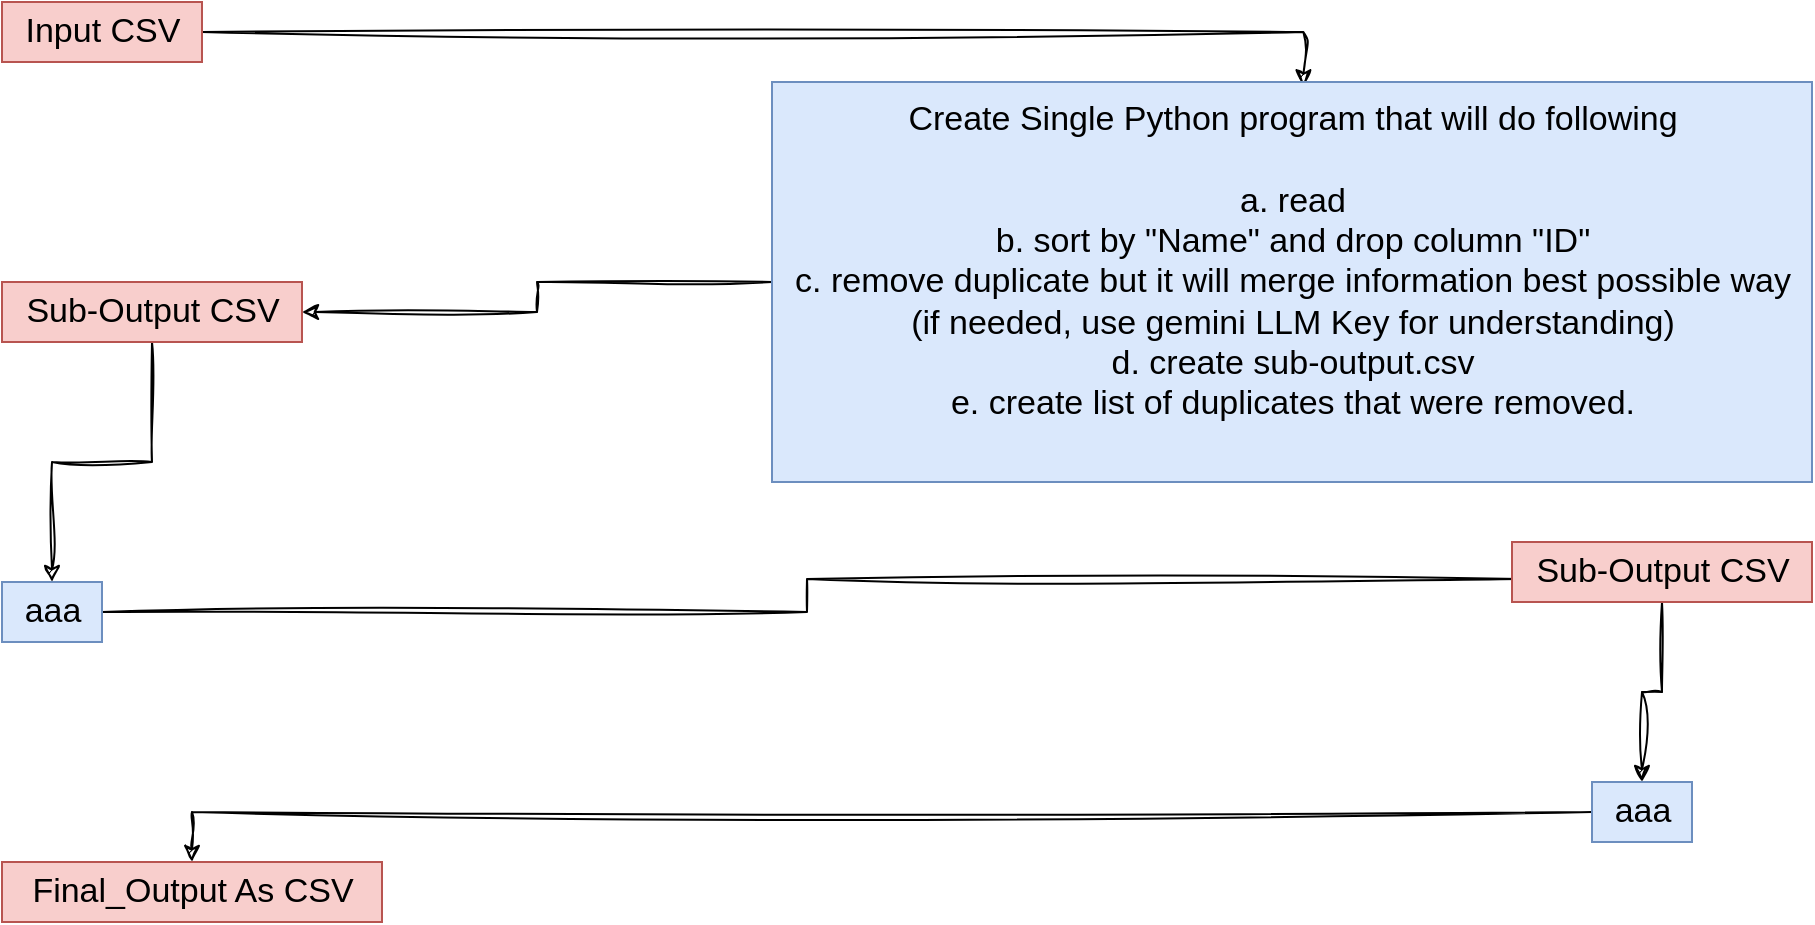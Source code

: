 <mxfile version="28.1.0">
  <diagram name="Page-1" id="1qW2JOKXYpLRvEJQn6gx">
    <mxGraphModel dx="1021" dy="561" grid="1" gridSize="10" guides="1" tooltips="1" connect="1" arrows="1" fold="1" page="1" pageScale="1" pageWidth="1700" pageHeight="2400" math="0" shadow="0">
      <root>
        <mxCell id="0" />
        <mxCell id="1" parent="0" />
        <mxCell id="lKeDKP6vbJKKnMthS0r1-26" value="" style="edgeStyle=orthogonalEdgeStyle;rounded=0;sketch=1;hachureGap=4;jiggle=2;curveFitting=1;orthogonalLoop=1;jettySize=auto;html=1;fontFamily=Architects Daughter;fontSource=https%3A%2F%2Ffonts.googleapis.com%2Fcss%3Ffamily%3DArchitects%2BDaughter;entryX=0.511;entryY=0.011;entryDx=0;entryDy=0;entryPerimeter=0;" edge="1" parent="1" source="lKeDKP6vbJKKnMthS0r1-22" target="lKeDKP6vbJKKnMthS0r1-24">
          <mxGeometry relative="1" as="geometry">
            <mxPoint x="325" y="95" as="targetPoint" />
          </mxGeometry>
        </mxCell>
        <mxCell id="lKeDKP6vbJKKnMthS0r1-22" value="Input CSV" style="text;html=1;align=center;verticalAlign=middle;resizable=0;points=[];autosize=1;strokeColor=#b85450;fillColor=#f8cecc;fontFamily=Helvetica;fontSize=17;" vertex="1" parent="1">
          <mxGeometry x="145" y="60" width="100" height="30" as="geometry" />
        </mxCell>
        <mxCell id="lKeDKP6vbJKKnMthS0r1-29" value="" style="edgeStyle=orthogonalEdgeStyle;rounded=0;sketch=1;hachureGap=4;jiggle=2;curveFitting=1;orthogonalLoop=1;jettySize=auto;html=1;fontFamily=Architects Daughter;fontSource=https%3A%2F%2Ffonts.googleapis.com%2Fcss%3Ffamily%3DArchitects%2BDaughter;" edge="1" parent="1" source="lKeDKP6vbJKKnMthS0r1-23" target="lKeDKP6vbJKKnMthS0r1-28">
          <mxGeometry relative="1" as="geometry" />
        </mxCell>
        <mxCell id="lKeDKP6vbJKKnMthS0r1-23" value="Sub-Output CSV" style="text;html=1;align=center;verticalAlign=middle;resizable=0;points=[];autosize=1;strokeColor=#b85450;fillColor=#f8cecc;fontFamily=Helvetica;fontSize=17;" vertex="1" parent="1">
          <mxGeometry x="145" y="200" width="150" height="30" as="geometry" />
        </mxCell>
        <mxCell id="lKeDKP6vbJKKnMthS0r1-27" value="" style="edgeStyle=orthogonalEdgeStyle;rounded=0;sketch=1;hachureGap=4;jiggle=2;curveFitting=1;orthogonalLoop=1;jettySize=auto;html=1;fontFamily=Architects Daughter;fontSource=https%3A%2F%2Ffonts.googleapis.com%2Fcss%3Ffamily%3DArchitects%2BDaughter;" edge="1" parent="1" source="lKeDKP6vbJKKnMthS0r1-24" target="lKeDKP6vbJKKnMthS0r1-23">
          <mxGeometry relative="1" as="geometry" />
        </mxCell>
        <mxCell id="lKeDKP6vbJKKnMthS0r1-24" value="&lt;div&gt;Create Single Python program that will do following&lt;/div&gt;&lt;div&gt;&lt;br&gt;&lt;/div&gt;&lt;div&gt;a. read&lt;/div&gt;&lt;div&gt;b. sort by &quot;Name&quot; and drop column &quot;ID&quot;&lt;/div&gt;&lt;div&gt;c. remove duplicate but it will merge information best possible way&lt;/div&gt;&lt;div&gt;(if needed, use gemini LLM Key for understanding)&lt;/div&gt;&lt;div&gt;d. create sub-output.csv&lt;/div&gt;&lt;div&gt;e. create list of duplicates that were removed.&lt;/div&gt;&lt;div&gt;&lt;br&gt;&lt;/div&gt;" style="text;html=1;align=center;verticalAlign=middle;resizable=0;points=[];autosize=1;strokeColor=#6c8ebf;fillColor=#dae8fc;fontFamily=Helvetica;fontSize=17;" vertex="1" parent="1">
          <mxGeometry x="530" y="100" width="520" height="200" as="geometry" />
        </mxCell>
        <mxCell id="lKeDKP6vbJKKnMthS0r1-32" value="" style="edgeStyle=orthogonalEdgeStyle;rounded=0;sketch=1;hachureGap=4;jiggle=2;curveFitting=1;orthogonalLoop=1;jettySize=auto;html=1;fontFamily=Architects Daughter;fontSource=https%3A%2F%2Ffonts.googleapis.com%2Fcss%3Ffamily%3DArchitects%2BDaughter;entryX=0.071;entryY=0.617;entryDx=0;entryDy=0;entryPerimeter=0;" edge="1" parent="1" source="lKeDKP6vbJKKnMthS0r1-28" target="lKeDKP6vbJKKnMthS0r1-30">
          <mxGeometry relative="1" as="geometry">
            <mxPoint x="630" y="510" as="targetPoint" />
          </mxGeometry>
        </mxCell>
        <mxCell id="lKeDKP6vbJKKnMthS0r1-28" value="aaa" style="text;html=1;align=center;verticalAlign=middle;resizable=0;points=[];autosize=1;strokeColor=#6c8ebf;fillColor=#dae8fc;fontFamily=Helvetica;fontSize=17;" vertex="1" parent="1">
          <mxGeometry x="145" y="350" width="50" height="30" as="geometry" />
        </mxCell>
        <mxCell id="lKeDKP6vbJKKnMthS0r1-37" value="" style="edgeStyle=orthogonalEdgeStyle;rounded=0;sketch=1;hachureGap=4;jiggle=2;curveFitting=1;orthogonalLoop=1;jettySize=auto;html=1;fontFamily=Architects Daughter;fontSource=https%3A%2F%2Ffonts.googleapis.com%2Fcss%3Ffamily%3DArchitects%2BDaughter;" edge="1" parent="1" source="lKeDKP6vbJKKnMthS0r1-30" target="lKeDKP6vbJKKnMthS0r1-35">
          <mxGeometry relative="1" as="geometry" />
        </mxCell>
        <mxCell id="lKeDKP6vbJKKnMthS0r1-30" value="Sub-Output CSV" style="text;html=1;align=center;verticalAlign=middle;resizable=0;points=[];autosize=1;strokeColor=#b85450;fillColor=#f8cecc;fontFamily=Helvetica;fontSize=17;" vertex="1" parent="1">
          <mxGeometry x="900" y="330" width="150" height="30" as="geometry" />
        </mxCell>
        <mxCell id="lKeDKP6vbJKKnMthS0r1-38" value="" style="edgeStyle=orthogonalEdgeStyle;rounded=0;sketch=1;hachureGap=4;jiggle=2;curveFitting=1;orthogonalLoop=1;jettySize=auto;html=1;fontFamily=Architects Daughter;fontSource=https%3A%2F%2Ffonts.googleapis.com%2Fcss%3Ffamily%3DArchitects%2BDaughter;" edge="1" parent="1" source="lKeDKP6vbJKKnMthS0r1-35" target="lKeDKP6vbJKKnMthS0r1-36">
          <mxGeometry relative="1" as="geometry" />
        </mxCell>
        <mxCell id="lKeDKP6vbJKKnMthS0r1-35" value="aaa" style="text;html=1;align=center;verticalAlign=middle;resizable=0;points=[];autosize=1;strokeColor=#6c8ebf;fillColor=#dae8fc;fontFamily=Helvetica;fontSize=17;" vertex="1" parent="1">
          <mxGeometry x="940" y="450" width="50" height="30" as="geometry" />
        </mxCell>
        <mxCell id="lKeDKP6vbJKKnMthS0r1-36" value="Final_Output As CSV" style="text;html=1;align=center;verticalAlign=middle;resizable=0;points=[];autosize=1;strokeColor=#b85450;fillColor=#f8cecc;fontFamily=Helvetica;fontSize=17;" vertex="1" parent="1">
          <mxGeometry x="145" y="490" width="190" height="30" as="geometry" />
        </mxCell>
      </root>
    </mxGraphModel>
  </diagram>
</mxfile>

